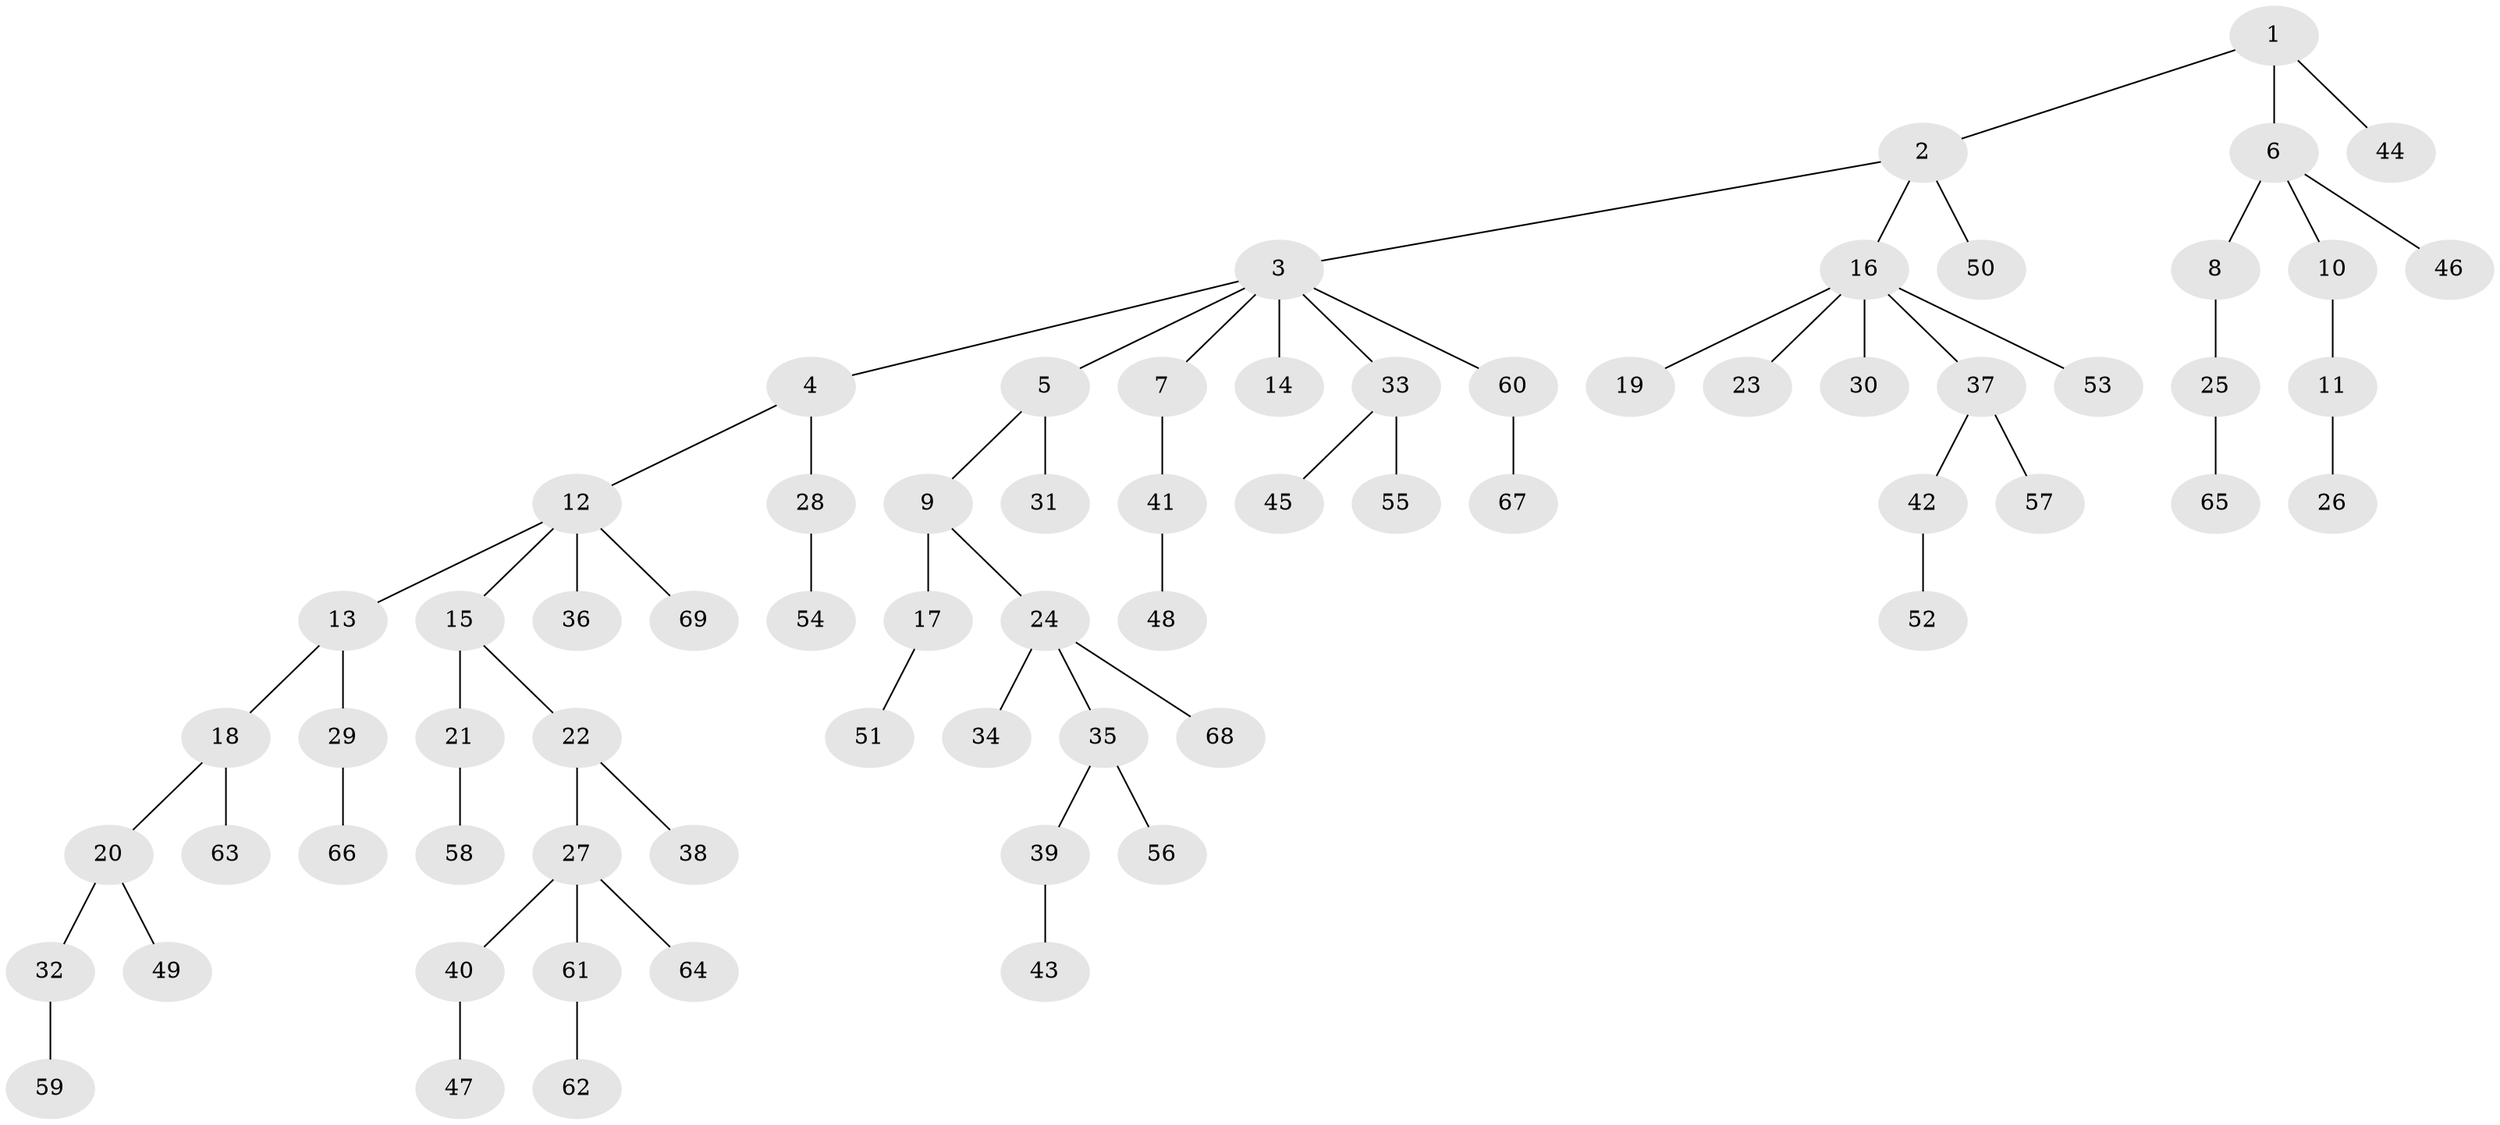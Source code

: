 // coarse degree distribution, {2: 0.3469387755102041, 3: 0.1836734693877551, 6: 0.02040816326530612, 1: 0.40816326530612246, 5: 0.02040816326530612, 4: 0.02040816326530612}
// Generated by graph-tools (version 1.1) at 2025/37/03/04/25 23:37:20]
// undirected, 69 vertices, 68 edges
graph export_dot {
  node [color=gray90,style=filled];
  1;
  2;
  3;
  4;
  5;
  6;
  7;
  8;
  9;
  10;
  11;
  12;
  13;
  14;
  15;
  16;
  17;
  18;
  19;
  20;
  21;
  22;
  23;
  24;
  25;
  26;
  27;
  28;
  29;
  30;
  31;
  32;
  33;
  34;
  35;
  36;
  37;
  38;
  39;
  40;
  41;
  42;
  43;
  44;
  45;
  46;
  47;
  48;
  49;
  50;
  51;
  52;
  53;
  54;
  55;
  56;
  57;
  58;
  59;
  60;
  61;
  62;
  63;
  64;
  65;
  66;
  67;
  68;
  69;
  1 -- 2;
  1 -- 6;
  1 -- 44;
  2 -- 3;
  2 -- 16;
  2 -- 50;
  3 -- 4;
  3 -- 5;
  3 -- 7;
  3 -- 14;
  3 -- 33;
  3 -- 60;
  4 -- 12;
  4 -- 28;
  5 -- 9;
  5 -- 31;
  6 -- 8;
  6 -- 10;
  6 -- 46;
  7 -- 41;
  8 -- 25;
  9 -- 17;
  9 -- 24;
  10 -- 11;
  11 -- 26;
  12 -- 13;
  12 -- 15;
  12 -- 36;
  12 -- 69;
  13 -- 18;
  13 -- 29;
  15 -- 21;
  15 -- 22;
  16 -- 19;
  16 -- 23;
  16 -- 30;
  16 -- 37;
  16 -- 53;
  17 -- 51;
  18 -- 20;
  18 -- 63;
  20 -- 32;
  20 -- 49;
  21 -- 58;
  22 -- 27;
  22 -- 38;
  24 -- 34;
  24 -- 35;
  24 -- 68;
  25 -- 65;
  27 -- 40;
  27 -- 61;
  27 -- 64;
  28 -- 54;
  29 -- 66;
  32 -- 59;
  33 -- 45;
  33 -- 55;
  35 -- 39;
  35 -- 56;
  37 -- 42;
  37 -- 57;
  39 -- 43;
  40 -- 47;
  41 -- 48;
  42 -- 52;
  60 -- 67;
  61 -- 62;
}
